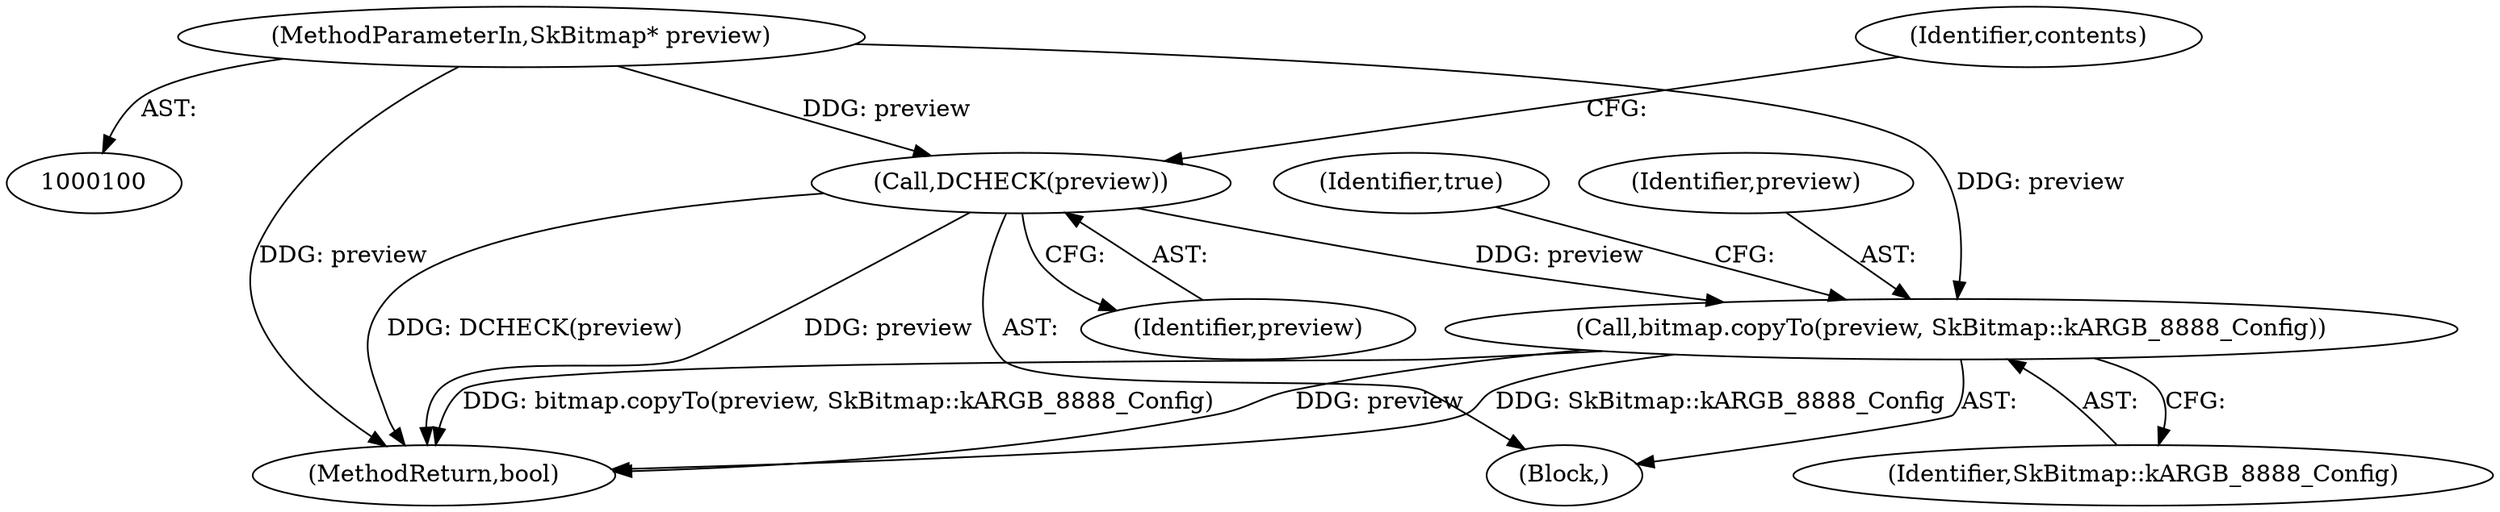 digraph "0_Chrome_ee8d6fd30b022ac2c87b7a190c954e7bb3c9b21e@API" {
"1000150" [label="(Call,bitmap.copyTo(preview, SkBitmap::kARGB_8888_Config))"];
"1000104" [label="(Call,DCHECK(preview))"];
"1000102" [label="(MethodParameterIn,SkBitmap* preview)"];
"1000108" [label="(Identifier,contents)"];
"1000152" [label="(Identifier,SkBitmap::kARGB_8888_Config)"];
"1000150" [label="(Call,bitmap.copyTo(preview, SkBitmap::kARGB_8888_Config))"];
"1000155" [label="(MethodReturn,bool)"];
"1000154" [label="(Identifier,true)"];
"1000103" [label="(Block,)"];
"1000102" [label="(MethodParameterIn,SkBitmap* preview)"];
"1000104" [label="(Call,DCHECK(preview))"];
"1000105" [label="(Identifier,preview)"];
"1000151" [label="(Identifier,preview)"];
"1000150" -> "1000103"  [label="AST: "];
"1000150" -> "1000152"  [label="CFG: "];
"1000151" -> "1000150"  [label="AST: "];
"1000152" -> "1000150"  [label="AST: "];
"1000154" -> "1000150"  [label="CFG: "];
"1000150" -> "1000155"  [label="DDG: bitmap.copyTo(preview, SkBitmap::kARGB_8888_Config)"];
"1000150" -> "1000155"  [label="DDG: preview"];
"1000150" -> "1000155"  [label="DDG: SkBitmap::kARGB_8888_Config"];
"1000104" -> "1000150"  [label="DDG: preview"];
"1000102" -> "1000150"  [label="DDG: preview"];
"1000104" -> "1000103"  [label="AST: "];
"1000104" -> "1000105"  [label="CFG: "];
"1000105" -> "1000104"  [label="AST: "];
"1000108" -> "1000104"  [label="CFG: "];
"1000104" -> "1000155"  [label="DDG: DCHECK(preview)"];
"1000104" -> "1000155"  [label="DDG: preview"];
"1000102" -> "1000104"  [label="DDG: preview"];
"1000102" -> "1000100"  [label="AST: "];
"1000102" -> "1000155"  [label="DDG: preview"];
}
